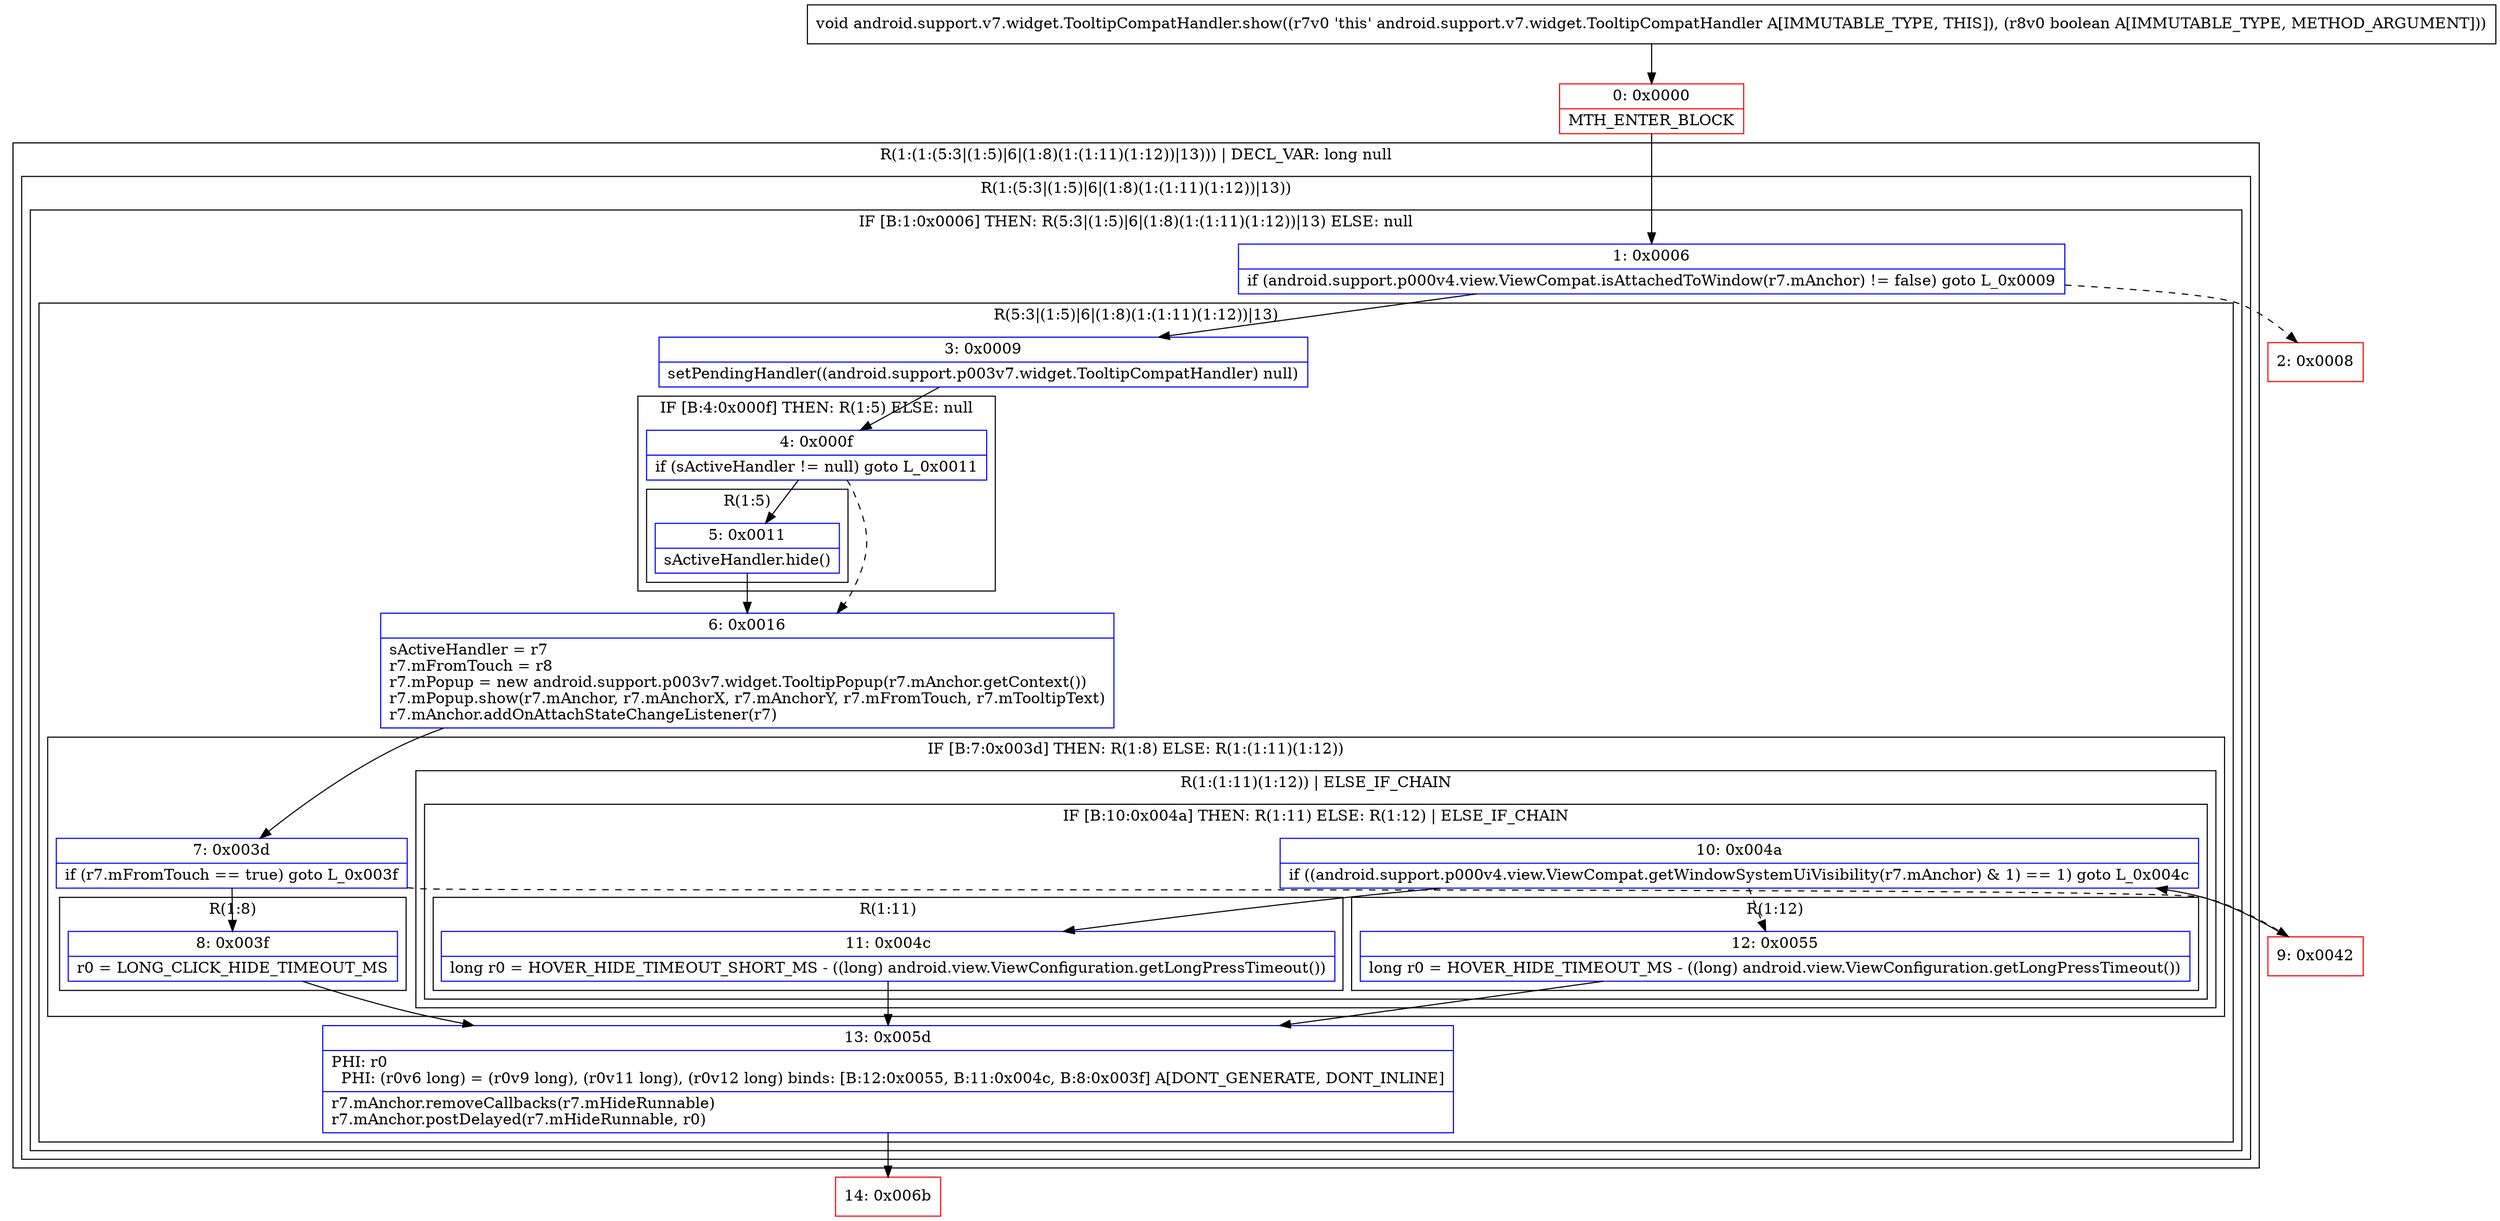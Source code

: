 digraph "CFG forandroid.support.v7.widget.TooltipCompatHandler.show(Z)V" {
subgraph cluster_Region_260233680 {
label = "R(1:(1:(5:3|(1:5)|6|(1:8)(1:(1:11)(1:12))|13))) | DECL_VAR: long null\l";
node [shape=record,color=blue];
subgraph cluster_Region_1224950342 {
label = "R(1:(5:3|(1:5)|6|(1:8)(1:(1:11)(1:12))|13))";
node [shape=record,color=blue];
subgraph cluster_IfRegion_1365282379 {
label = "IF [B:1:0x0006] THEN: R(5:3|(1:5)|6|(1:8)(1:(1:11)(1:12))|13) ELSE: null";
node [shape=record,color=blue];
Node_1 [shape=record,label="{1\:\ 0x0006|if (android.support.p000v4.view.ViewCompat.isAttachedToWindow(r7.mAnchor) != false) goto L_0x0009\l}"];
subgraph cluster_Region_1964328181 {
label = "R(5:3|(1:5)|6|(1:8)(1:(1:11)(1:12))|13)";
node [shape=record,color=blue];
Node_3 [shape=record,label="{3\:\ 0x0009|setPendingHandler((android.support.p003v7.widget.TooltipCompatHandler) null)\l}"];
subgraph cluster_IfRegion_1816158174 {
label = "IF [B:4:0x000f] THEN: R(1:5) ELSE: null";
node [shape=record,color=blue];
Node_4 [shape=record,label="{4\:\ 0x000f|if (sActiveHandler != null) goto L_0x0011\l}"];
subgraph cluster_Region_1057108322 {
label = "R(1:5)";
node [shape=record,color=blue];
Node_5 [shape=record,label="{5\:\ 0x0011|sActiveHandler.hide()\l}"];
}
}
Node_6 [shape=record,label="{6\:\ 0x0016|sActiveHandler = r7\lr7.mFromTouch = r8\lr7.mPopup = new android.support.p003v7.widget.TooltipPopup(r7.mAnchor.getContext())\lr7.mPopup.show(r7.mAnchor, r7.mAnchorX, r7.mAnchorY, r7.mFromTouch, r7.mTooltipText)\lr7.mAnchor.addOnAttachStateChangeListener(r7)\l}"];
subgraph cluster_IfRegion_1782968863 {
label = "IF [B:7:0x003d] THEN: R(1:8) ELSE: R(1:(1:11)(1:12))";
node [shape=record,color=blue];
Node_7 [shape=record,label="{7\:\ 0x003d|if (r7.mFromTouch == true) goto L_0x003f\l}"];
subgraph cluster_Region_436712875 {
label = "R(1:8)";
node [shape=record,color=blue];
Node_8 [shape=record,label="{8\:\ 0x003f|r0 = LONG_CLICK_HIDE_TIMEOUT_MS\l}"];
}
subgraph cluster_Region_900211022 {
label = "R(1:(1:11)(1:12)) | ELSE_IF_CHAIN\l";
node [shape=record,color=blue];
subgraph cluster_IfRegion_1534600842 {
label = "IF [B:10:0x004a] THEN: R(1:11) ELSE: R(1:12) | ELSE_IF_CHAIN\l";
node [shape=record,color=blue];
Node_10 [shape=record,label="{10\:\ 0x004a|if ((android.support.p000v4.view.ViewCompat.getWindowSystemUiVisibility(r7.mAnchor) & 1) == 1) goto L_0x004c\l}"];
subgraph cluster_Region_538655276 {
label = "R(1:11)";
node [shape=record,color=blue];
Node_11 [shape=record,label="{11\:\ 0x004c|long r0 = HOVER_HIDE_TIMEOUT_SHORT_MS \- ((long) android.view.ViewConfiguration.getLongPressTimeout())\l}"];
}
subgraph cluster_Region_96671799 {
label = "R(1:12)";
node [shape=record,color=blue];
Node_12 [shape=record,label="{12\:\ 0x0055|long r0 = HOVER_HIDE_TIMEOUT_MS \- ((long) android.view.ViewConfiguration.getLongPressTimeout())\l}"];
}
}
}
}
Node_13 [shape=record,label="{13\:\ 0x005d|PHI: r0 \l  PHI: (r0v6 long) = (r0v9 long), (r0v11 long), (r0v12 long) binds: [B:12:0x0055, B:11:0x004c, B:8:0x003f] A[DONT_GENERATE, DONT_INLINE]\l|r7.mAnchor.removeCallbacks(r7.mHideRunnable)\lr7.mAnchor.postDelayed(r7.mHideRunnable, r0)\l}"];
}
}
}
}
Node_0 [shape=record,color=red,label="{0\:\ 0x0000|MTH_ENTER_BLOCK\l}"];
Node_2 [shape=record,color=red,label="{2\:\ 0x0008}"];
Node_9 [shape=record,color=red,label="{9\:\ 0x0042}"];
Node_14 [shape=record,color=red,label="{14\:\ 0x006b}"];
MethodNode[shape=record,label="{void android.support.v7.widget.TooltipCompatHandler.show((r7v0 'this' android.support.v7.widget.TooltipCompatHandler A[IMMUTABLE_TYPE, THIS]), (r8v0 boolean A[IMMUTABLE_TYPE, METHOD_ARGUMENT])) }"];
MethodNode -> Node_0;
Node_1 -> Node_2[style=dashed];
Node_1 -> Node_3;
Node_3 -> Node_4;
Node_4 -> Node_5;
Node_4 -> Node_6[style=dashed];
Node_5 -> Node_6;
Node_6 -> Node_7;
Node_7 -> Node_8;
Node_7 -> Node_9[style=dashed];
Node_8 -> Node_13;
Node_10 -> Node_11;
Node_10 -> Node_12[style=dashed];
Node_11 -> Node_13;
Node_12 -> Node_13;
Node_13 -> Node_14;
Node_0 -> Node_1;
Node_9 -> Node_10;
}

